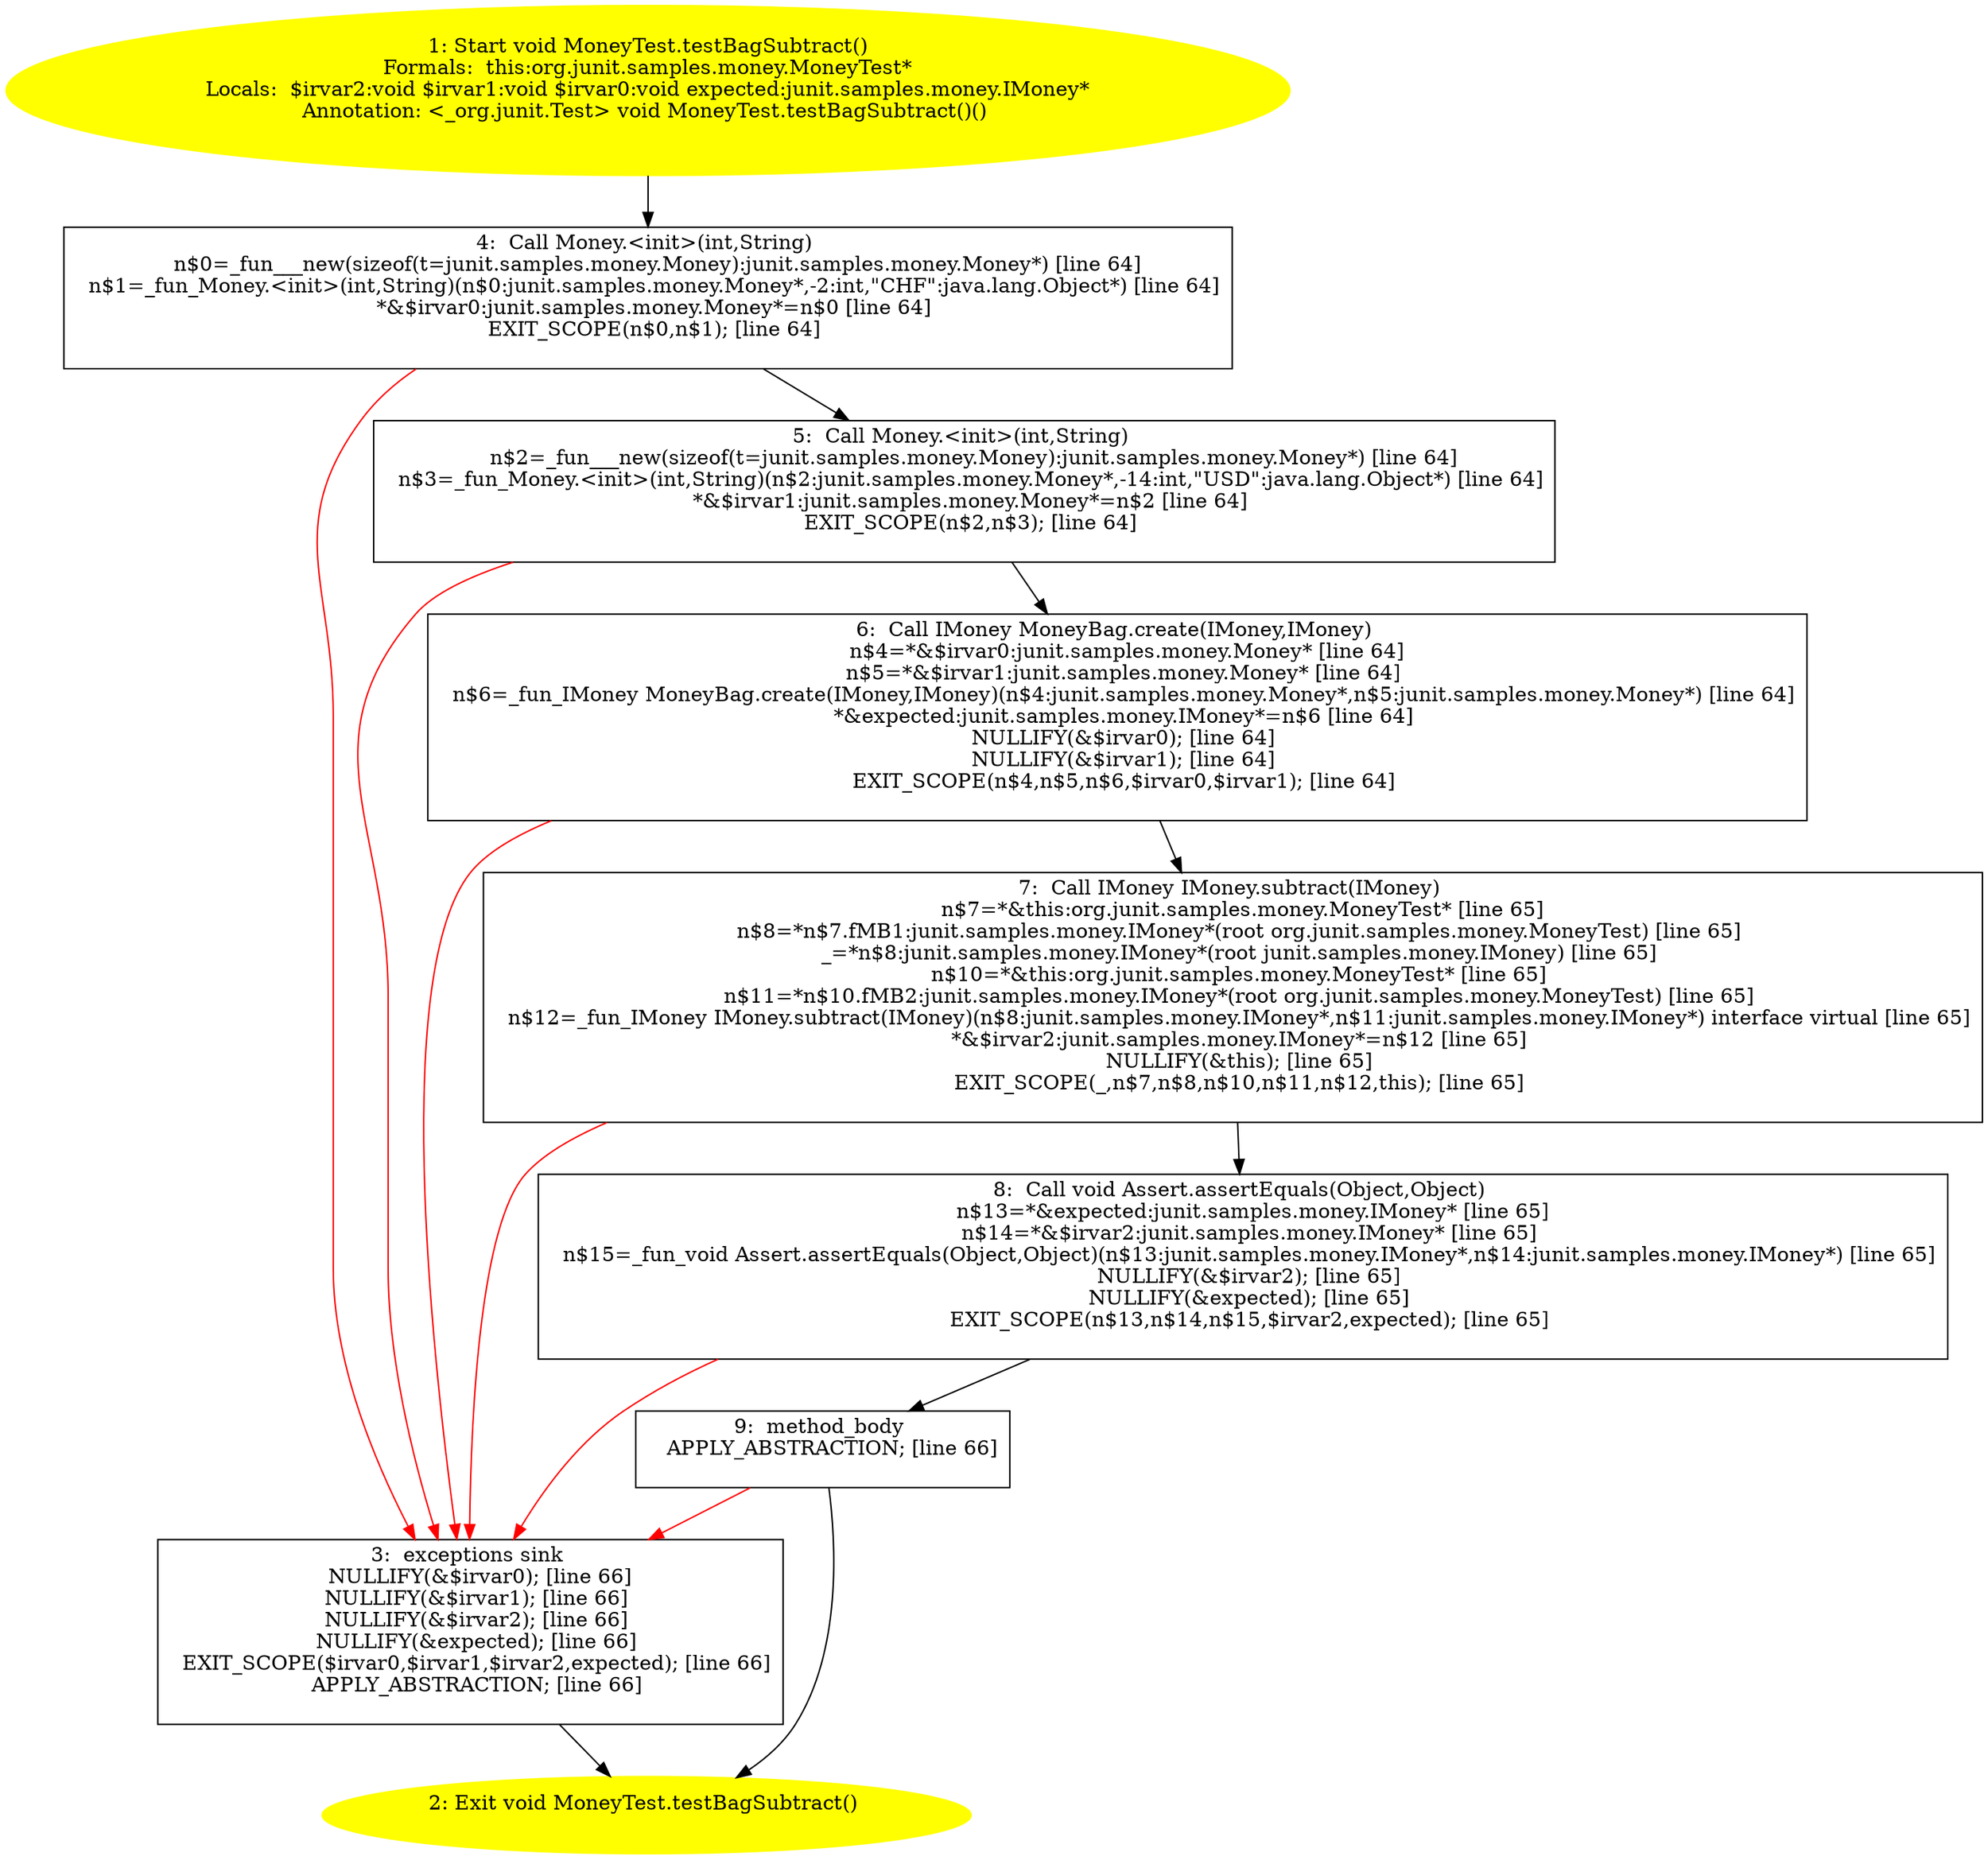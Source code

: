 /* @generated */
digraph cfg {
"org.junit.samples.money.MoneyTest.testBagSubtract():void.79f1ccf4540b415c7fe45b7ee77ef9f9_1" [label="1: Start void MoneyTest.testBagSubtract()\nFormals:  this:org.junit.samples.money.MoneyTest*\nLocals:  $irvar2:void $irvar1:void $irvar0:void expected:junit.samples.money.IMoney*\nAnnotation: <_org.junit.Test> void MoneyTest.testBagSubtract()() \n  " color=yellow style=filled]
	

	 "org.junit.samples.money.MoneyTest.testBagSubtract():void.79f1ccf4540b415c7fe45b7ee77ef9f9_1" -> "org.junit.samples.money.MoneyTest.testBagSubtract():void.79f1ccf4540b415c7fe45b7ee77ef9f9_4" ;
"org.junit.samples.money.MoneyTest.testBagSubtract():void.79f1ccf4540b415c7fe45b7ee77ef9f9_2" [label="2: Exit void MoneyTest.testBagSubtract() \n  " color=yellow style=filled]
	

"org.junit.samples.money.MoneyTest.testBagSubtract():void.79f1ccf4540b415c7fe45b7ee77ef9f9_3" [label="3:  exceptions sink \n   NULLIFY(&$irvar0); [line 66]\n  NULLIFY(&$irvar1); [line 66]\n  NULLIFY(&$irvar2); [line 66]\n  NULLIFY(&expected); [line 66]\n  EXIT_SCOPE($irvar0,$irvar1,$irvar2,expected); [line 66]\n  APPLY_ABSTRACTION; [line 66]\n " shape="box"]
	

	 "org.junit.samples.money.MoneyTest.testBagSubtract():void.79f1ccf4540b415c7fe45b7ee77ef9f9_3" -> "org.junit.samples.money.MoneyTest.testBagSubtract():void.79f1ccf4540b415c7fe45b7ee77ef9f9_2" ;
"org.junit.samples.money.MoneyTest.testBagSubtract():void.79f1ccf4540b415c7fe45b7ee77ef9f9_4" [label="4:  Call Money.<init>(int,String) \n   n$0=_fun___new(sizeof(t=junit.samples.money.Money):junit.samples.money.Money*) [line 64]\n  n$1=_fun_Money.<init>(int,String)(n$0:junit.samples.money.Money*,-2:int,\"CHF\":java.lang.Object*) [line 64]\n  *&$irvar0:junit.samples.money.Money*=n$0 [line 64]\n  EXIT_SCOPE(n$0,n$1); [line 64]\n " shape="box"]
	

	 "org.junit.samples.money.MoneyTest.testBagSubtract():void.79f1ccf4540b415c7fe45b7ee77ef9f9_4" -> "org.junit.samples.money.MoneyTest.testBagSubtract():void.79f1ccf4540b415c7fe45b7ee77ef9f9_5" ;
	 "org.junit.samples.money.MoneyTest.testBagSubtract():void.79f1ccf4540b415c7fe45b7ee77ef9f9_4" -> "org.junit.samples.money.MoneyTest.testBagSubtract():void.79f1ccf4540b415c7fe45b7ee77ef9f9_3" [color="red" ];
"org.junit.samples.money.MoneyTest.testBagSubtract():void.79f1ccf4540b415c7fe45b7ee77ef9f9_5" [label="5:  Call Money.<init>(int,String) \n   n$2=_fun___new(sizeof(t=junit.samples.money.Money):junit.samples.money.Money*) [line 64]\n  n$3=_fun_Money.<init>(int,String)(n$2:junit.samples.money.Money*,-14:int,\"USD\":java.lang.Object*) [line 64]\n  *&$irvar1:junit.samples.money.Money*=n$2 [line 64]\n  EXIT_SCOPE(n$2,n$3); [line 64]\n " shape="box"]
	

	 "org.junit.samples.money.MoneyTest.testBagSubtract():void.79f1ccf4540b415c7fe45b7ee77ef9f9_5" -> "org.junit.samples.money.MoneyTest.testBagSubtract():void.79f1ccf4540b415c7fe45b7ee77ef9f9_6" ;
	 "org.junit.samples.money.MoneyTest.testBagSubtract():void.79f1ccf4540b415c7fe45b7ee77ef9f9_5" -> "org.junit.samples.money.MoneyTest.testBagSubtract():void.79f1ccf4540b415c7fe45b7ee77ef9f9_3" [color="red" ];
"org.junit.samples.money.MoneyTest.testBagSubtract():void.79f1ccf4540b415c7fe45b7ee77ef9f9_6" [label="6:  Call IMoney MoneyBag.create(IMoney,IMoney) \n   n$4=*&$irvar0:junit.samples.money.Money* [line 64]\n  n$5=*&$irvar1:junit.samples.money.Money* [line 64]\n  n$6=_fun_IMoney MoneyBag.create(IMoney,IMoney)(n$4:junit.samples.money.Money*,n$5:junit.samples.money.Money*) [line 64]\n  *&expected:junit.samples.money.IMoney*=n$6 [line 64]\n  NULLIFY(&$irvar0); [line 64]\n  NULLIFY(&$irvar1); [line 64]\n  EXIT_SCOPE(n$4,n$5,n$6,$irvar0,$irvar1); [line 64]\n " shape="box"]
	

	 "org.junit.samples.money.MoneyTest.testBagSubtract():void.79f1ccf4540b415c7fe45b7ee77ef9f9_6" -> "org.junit.samples.money.MoneyTest.testBagSubtract():void.79f1ccf4540b415c7fe45b7ee77ef9f9_7" ;
	 "org.junit.samples.money.MoneyTest.testBagSubtract():void.79f1ccf4540b415c7fe45b7ee77ef9f9_6" -> "org.junit.samples.money.MoneyTest.testBagSubtract():void.79f1ccf4540b415c7fe45b7ee77ef9f9_3" [color="red" ];
"org.junit.samples.money.MoneyTest.testBagSubtract():void.79f1ccf4540b415c7fe45b7ee77ef9f9_7" [label="7:  Call IMoney IMoney.subtract(IMoney) \n   n$7=*&this:org.junit.samples.money.MoneyTest* [line 65]\n  n$8=*n$7.fMB1:junit.samples.money.IMoney*(root org.junit.samples.money.MoneyTest) [line 65]\n  _=*n$8:junit.samples.money.IMoney*(root junit.samples.money.IMoney) [line 65]\n  n$10=*&this:org.junit.samples.money.MoneyTest* [line 65]\n  n$11=*n$10.fMB2:junit.samples.money.IMoney*(root org.junit.samples.money.MoneyTest) [line 65]\n  n$12=_fun_IMoney IMoney.subtract(IMoney)(n$8:junit.samples.money.IMoney*,n$11:junit.samples.money.IMoney*) interface virtual [line 65]\n  *&$irvar2:junit.samples.money.IMoney*=n$12 [line 65]\n  NULLIFY(&this); [line 65]\n  EXIT_SCOPE(_,n$7,n$8,n$10,n$11,n$12,this); [line 65]\n " shape="box"]
	

	 "org.junit.samples.money.MoneyTest.testBagSubtract():void.79f1ccf4540b415c7fe45b7ee77ef9f9_7" -> "org.junit.samples.money.MoneyTest.testBagSubtract():void.79f1ccf4540b415c7fe45b7ee77ef9f9_8" ;
	 "org.junit.samples.money.MoneyTest.testBagSubtract():void.79f1ccf4540b415c7fe45b7ee77ef9f9_7" -> "org.junit.samples.money.MoneyTest.testBagSubtract():void.79f1ccf4540b415c7fe45b7ee77ef9f9_3" [color="red" ];
"org.junit.samples.money.MoneyTest.testBagSubtract():void.79f1ccf4540b415c7fe45b7ee77ef9f9_8" [label="8:  Call void Assert.assertEquals(Object,Object) \n   n$13=*&expected:junit.samples.money.IMoney* [line 65]\n  n$14=*&$irvar2:junit.samples.money.IMoney* [line 65]\n  n$15=_fun_void Assert.assertEquals(Object,Object)(n$13:junit.samples.money.IMoney*,n$14:junit.samples.money.IMoney*) [line 65]\n  NULLIFY(&$irvar2); [line 65]\n  NULLIFY(&expected); [line 65]\n  EXIT_SCOPE(n$13,n$14,n$15,$irvar2,expected); [line 65]\n " shape="box"]
	

	 "org.junit.samples.money.MoneyTest.testBagSubtract():void.79f1ccf4540b415c7fe45b7ee77ef9f9_8" -> "org.junit.samples.money.MoneyTest.testBagSubtract():void.79f1ccf4540b415c7fe45b7ee77ef9f9_9" ;
	 "org.junit.samples.money.MoneyTest.testBagSubtract():void.79f1ccf4540b415c7fe45b7ee77ef9f9_8" -> "org.junit.samples.money.MoneyTest.testBagSubtract():void.79f1ccf4540b415c7fe45b7ee77ef9f9_3" [color="red" ];
"org.junit.samples.money.MoneyTest.testBagSubtract():void.79f1ccf4540b415c7fe45b7ee77ef9f9_9" [label="9:  method_body \n   APPLY_ABSTRACTION; [line 66]\n " shape="box"]
	

	 "org.junit.samples.money.MoneyTest.testBagSubtract():void.79f1ccf4540b415c7fe45b7ee77ef9f9_9" -> "org.junit.samples.money.MoneyTest.testBagSubtract():void.79f1ccf4540b415c7fe45b7ee77ef9f9_2" ;
	 "org.junit.samples.money.MoneyTest.testBagSubtract():void.79f1ccf4540b415c7fe45b7ee77ef9f9_9" -> "org.junit.samples.money.MoneyTest.testBagSubtract():void.79f1ccf4540b415c7fe45b7ee77ef9f9_3" [color="red" ];
}
